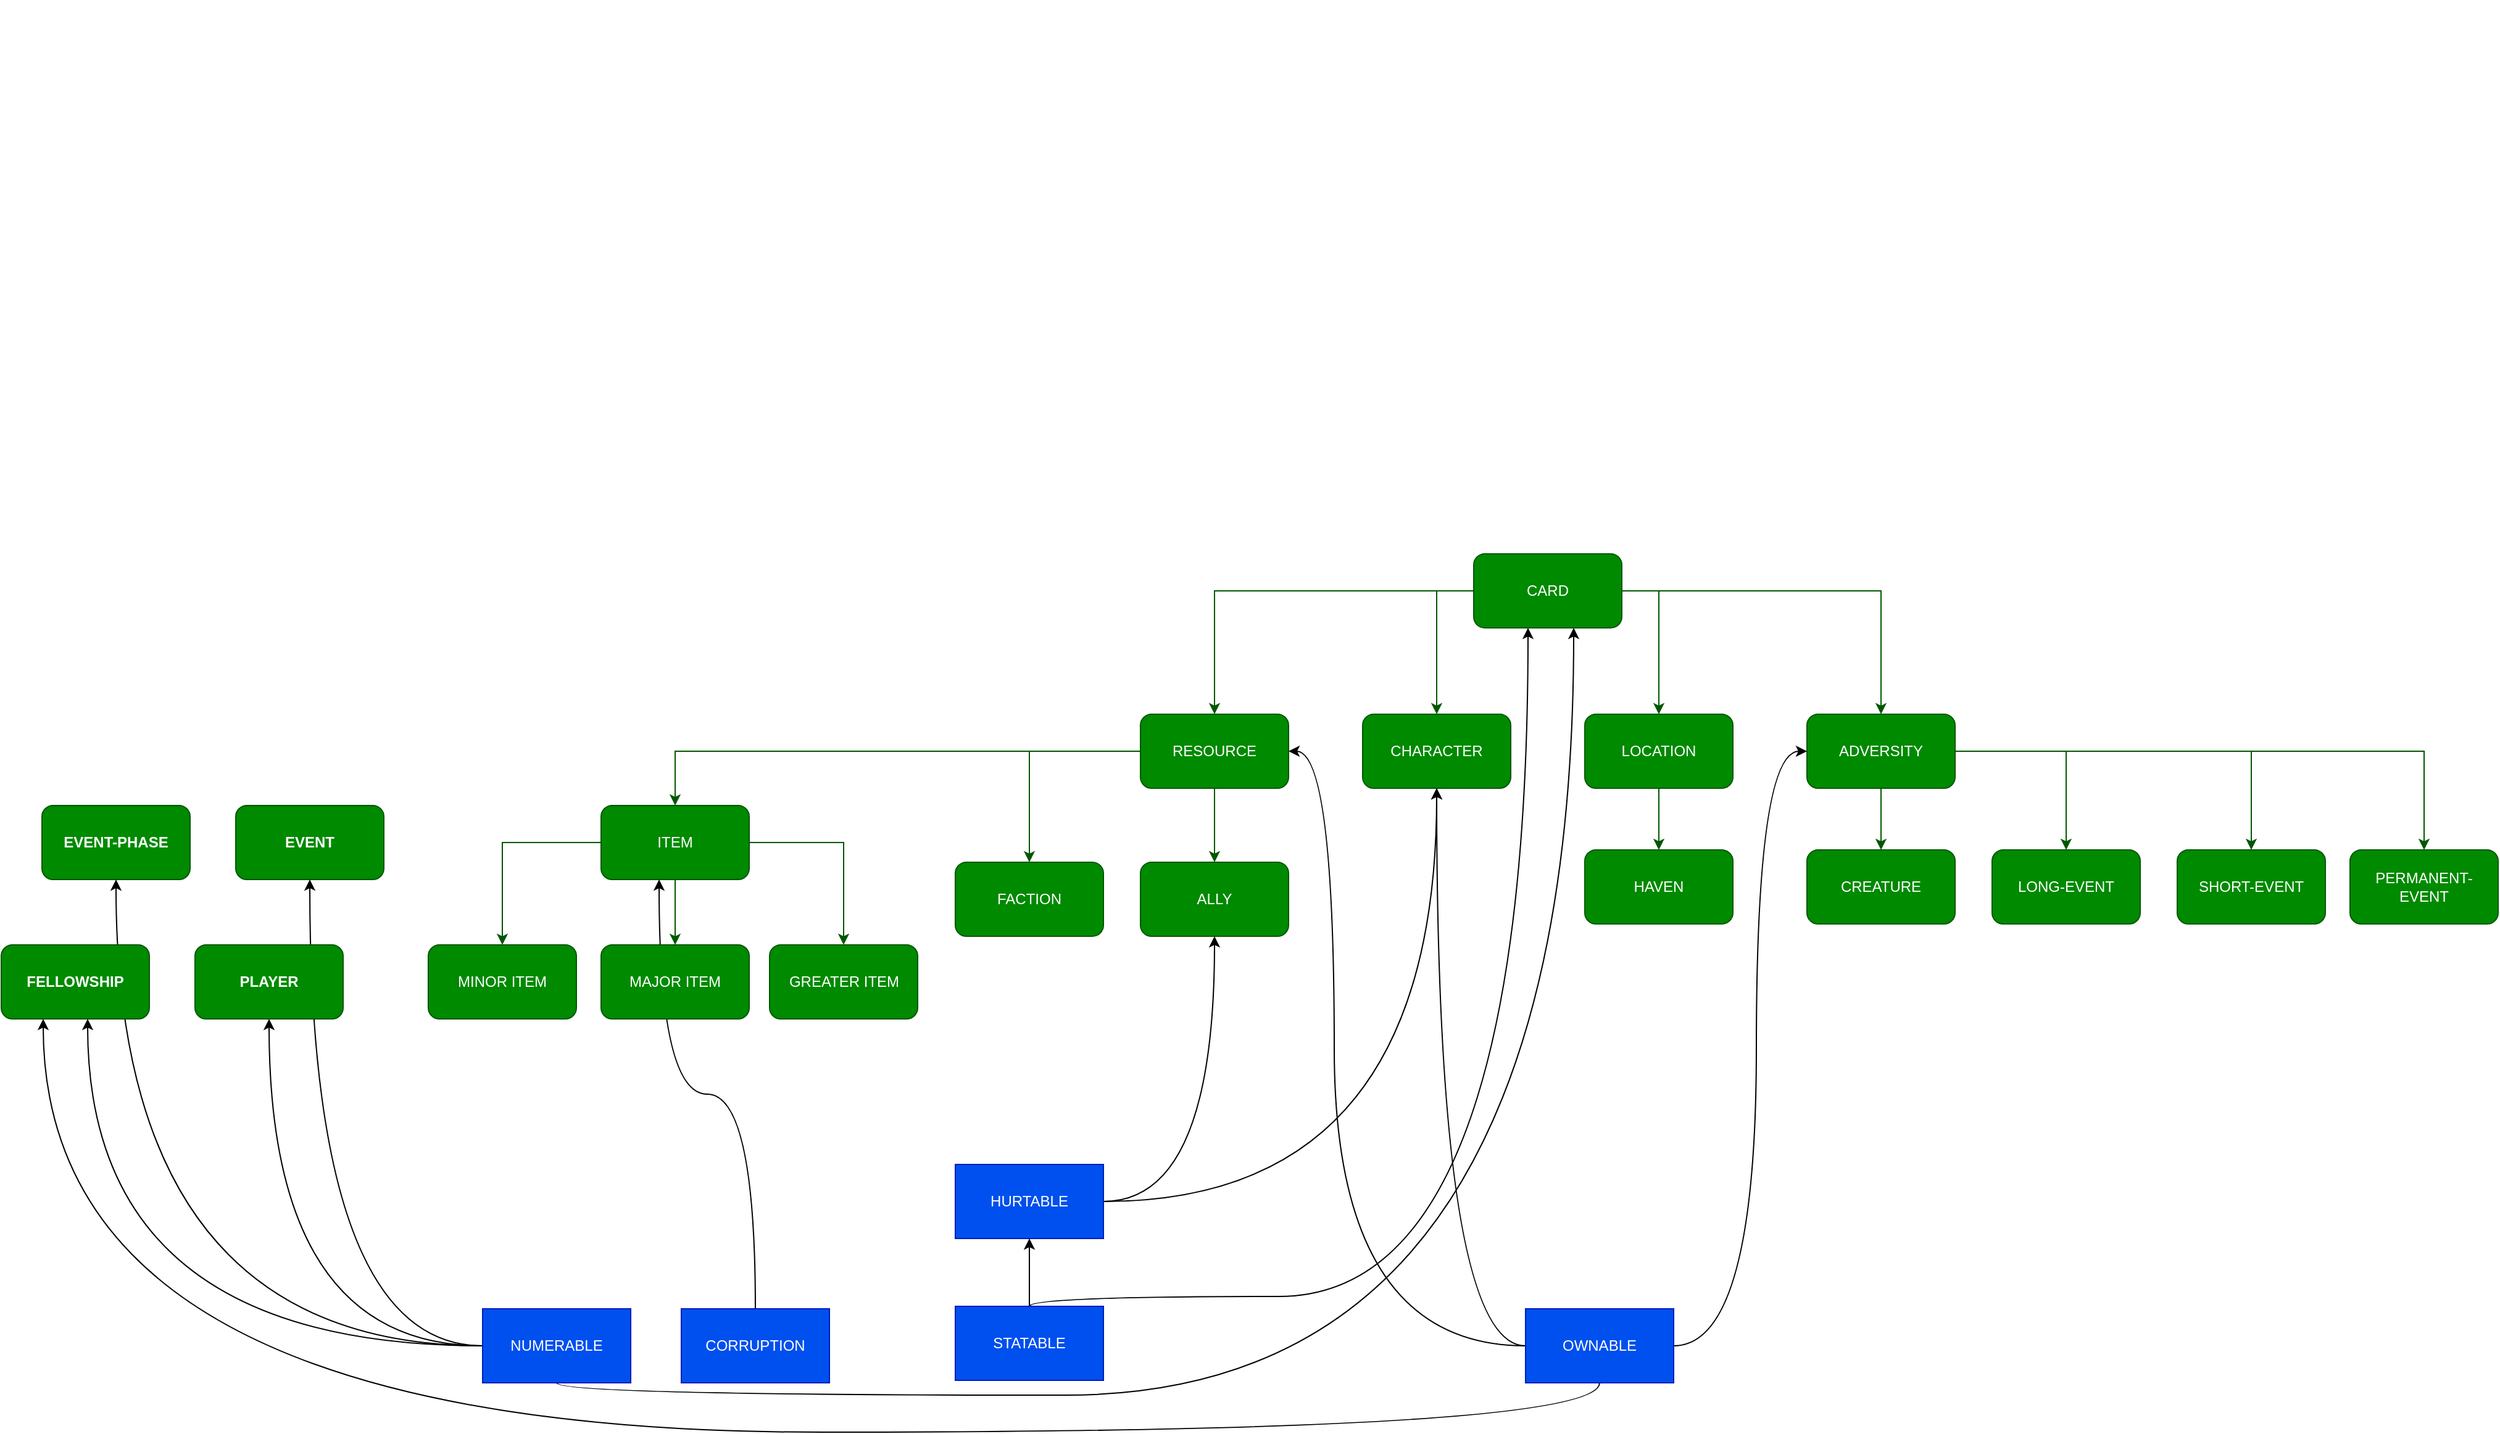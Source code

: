 <mxfile version="21.8.2" type="device" pages="3">
  <diagram id="-piYB9Pu7bBWKfccMFOV" name="Herencias">
    <mxGraphModel dx="2314" dy="1177" grid="0" gridSize="10" guides="1" tooltips="1" connect="1" arrows="1" fold="1" page="0" pageScale="1" pageWidth="827" pageHeight="1169" math="0" shadow="0">
      <root>
        <mxCell id="0" />
        <mxCell id="1" parent="0" />
        <mxCell id="KLGHeFAOVJ3ZuUFzJ31N-2" style="edgeStyle=orthogonalEdgeStyle;orthogonalLoop=1;jettySize=auto;html=1;curved=1;" parent="1" source="KLGHeFAOVJ3ZuUFzJ31N-1" target="pl66EDMDvCy734QFJXa0-37" edge="1">
          <mxGeometry relative="1" as="geometry">
            <Array as="points">
              <mxPoint x="-432" y="878" />
              <mxPoint x="-510" y="878" />
            </Array>
          </mxGeometry>
        </mxCell>
        <mxCell id="pl66EDMDvCy734QFJXa0-1" value="&lt;div&gt;ALLY&lt;/div&gt;" style="rounded=1;whiteSpace=wrap;html=1;fillColor=#008a00;strokeColor=#005700;fontColor=#ffffff;" parent="1" vertex="1">
          <mxGeometry x="-120" y="690" width="120" height="60" as="geometry" />
        </mxCell>
        <mxCell id="pl66EDMDvCy734QFJXa0-2" value="FACTION" style="rounded=1;whiteSpace=wrap;html=1;fillColor=#008a00;strokeColor=#005700;fontColor=#ffffff;" parent="1" vertex="1">
          <mxGeometry x="-270" y="690" width="120" height="60" as="geometry" />
        </mxCell>
        <mxCell id="pl66EDMDvCy734QFJXa0-3" value="MAJOR ITEM" style="rounded=1;whiteSpace=wrap;html=1;fillColor=#008a00;strokeColor=#005700;fontColor=#ffffff;" parent="1" vertex="1">
          <mxGeometry x="-557" y="757" width="120" height="60" as="geometry" />
        </mxCell>
        <mxCell id="pl66EDMDvCy734QFJXa0-4" value="CHARACTER" style="rounded=1;whiteSpace=wrap;html=1;fillColor=#008a00;strokeColor=#005700;fontColor=#ffffff;" parent="1" vertex="1">
          <mxGeometry x="60" y="570" width="120" height="60" as="geometry" />
        </mxCell>
        <mxCell id="pl66EDMDvCy734QFJXa0-5" style="edgeStyle=orthogonalEdgeStyle;rounded=0;orthogonalLoop=1;jettySize=auto;html=1;fillColor=#008a00;strokeColor=#005700;" parent="1" source="pl66EDMDvCy734QFJXa0-8" target="pl66EDMDvCy734QFJXa0-1" edge="1">
          <mxGeometry relative="1" as="geometry" />
        </mxCell>
        <mxCell id="pl66EDMDvCy734QFJXa0-6" style="edgeStyle=orthogonalEdgeStyle;rounded=0;orthogonalLoop=1;jettySize=auto;html=1;fillColor=#008a00;strokeColor=#005700;" parent="1" source="pl66EDMDvCy734QFJXa0-8" target="pl66EDMDvCy734QFJXa0-2" edge="1">
          <mxGeometry relative="1" as="geometry" />
        </mxCell>
        <mxCell id="pl66EDMDvCy734QFJXa0-7" style="edgeStyle=orthogonalEdgeStyle;rounded=0;orthogonalLoop=1;jettySize=auto;html=1;fontFamily=Helvetica;fontSize=11;fontColor=default;strokeColor=#005700;fillColor=#008a00;" parent="1" source="pl66EDMDvCy734QFJXa0-8" target="pl66EDMDvCy734QFJXa0-37" edge="1">
          <mxGeometry relative="1" as="geometry" />
        </mxCell>
        <mxCell id="pl66EDMDvCy734QFJXa0-8" value="RESOURCE" style="rounded=1;whiteSpace=wrap;html=1;fillColor=#008a00;strokeColor=#005700;fontColor=#ffffff;" parent="1" vertex="1">
          <mxGeometry x="-120" y="570" width="120" height="60" as="geometry" />
        </mxCell>
        <mxCell id="pl66EDMDvCy734QFJXa0-9" style="edgeStyle=orthogonalEdgeStyle;rounded=0;orthogonalLoop=1;jettySize=auto;html=1;fillColor=#008a00;strokeColor=#005700;" parent="1" source="pl66EDMDvCy734QFJXa0-13" target="pl66EDMDvCy734QFJXa0-18" edge="1">
          <mxGeometry relative="1" as="geometry" />
        </mxCell>
        <mxCell id="pl66EDMDvCy734QFJXa0-10" style="edgeStyle=orthogonalEdgeStyle;rounded=0;orthogonalLoop=1;jettySize=auto;html=1;fillColor=#008a00;strokeColor=#005700;" parent="1" source="pl66EDMDvCy734QFJXa0-13" target="pl66EDMDvCy734QFJXa0-19" edge="1">
          <mxGeometry relative="1" as="geometry" />
        </mxCell>
        <mxCell id="pl66EDMDvCy734QFJXa0-11" style="edgeStyle=orthogonalEdgeStyle;rounded=0;orthogonalLoop=1;jettySize=auto;html=1;fillColor=#008a00;strokeColor=#005700;" parent="1" source="pl66EDMDvCy734QFJXa0-13" target="pl66EDMDvCy734QFJXa0-20" edge="1">
          <mxGeometry relative="1" as="geometry" />
        </mxCell>
        <mxCell id="pl66EDMDvCy734QFJXa0-12" style="edgeStyle=orthogonalEdgeStyle;rounded=0;orthogonalLoop=1;jettySize=auto;html=1;fillColor=#008a00;strokeColor=#005700;" parent="1" source="pl66EDMDvCy734QFJXa0-13" target="pl66EDMDvCy734QFJXa0-21" edge="1">
          <mxGeometry relative="1" as="geometry" />
        </mxCell>
        <mxCell id="pl66EDMDvCy734QFJXa0-13" value="ADVERSITY" style="rounded=1;whiteSpace=wrap;html=1;fillColor=#008a00;strokeColor=#005700;fontColor=#ffffff;" parent="1" vertex="1">
          <mxGeometry x="420" y="570" width="120" height="60" as="geometry" />
        </mxCell>
        <mxCell id="pl66EDMDvCy734QFJXa0-14" value="" style="edgeStyle=orthogonalEdgeStyle;rounded=0;orthogonalLoop=1;jettySize=auto;html=1;fillColor=#008a00;strokeColor=#005700;" parent="1" source="pl66EDMDvCy734QFJXa0-15" target="pl66EDMDvCy734QFJXa0-45" edge="1">
          <mxGeometry relative="1" as="geometry" />
        </mxCell>
        <mxCell id="pl66EDMDvCy734QFJXa0-15" value="LOCATION" style="rounded=1;whiteSpace=wrap;html=1;fillColor=#008a00;strokeColor=#005700;fontColor=#ffffff;" parent="1" vertex="1">
          <mxGeometry x="240" y="570" width="120" height="60" as="geometry" />
        </mxCell>
        <mxCell id="pl66EDMDvCy734QFJXa0-16" value="GREATER ITEM" style="rounded=1;whiteSpace=wrap;html=1;fillColor=#008a00;strokeColor=#005700;fontColor=#ffffff;" parent="1" vertex="1">
          <mxGeometry x="-420.5" y="757" width="120" height="60" as="geometry" />
        </mxCell>
        <mxCell id="pl66EDMDvCy734QFJXa0-17" value="&lt;div&gt;MINOR ITEM&lt;/div&gt;" style="rounded=1;whiteSpace=wrap;html=1;fillColor=#008a00;strokeColor=#005700;fontColor=#ffffff;" parent="1" vertex="1">
          <mxGeometry x="-697" y="757" width="120" height="60" as="geometry" />
        </mxCell>
        <mxCell id="pl66EDMDvCy734QFJXa0-18" value="CREATURE" style="rounded=1;whiteSpace=wrap;html=1;fillColor=#008a00;strokeColor=#005700;fontColor=#ffffff;" parent="1" vertex="1">
          <mxGeometry x="420" y="680" width="120" height="60" as="geometry" />
        </mxCell>
        <mxCell id="pl66EDMDvCy734QFJXa0-19" value="LONG-EVENT" style="rounded=1;whiteSpace=wrap;html=1;fillColor=#008a00;strokeColor=#005700;fontColor=#ffffff;" parent="1" vertex="1">
          <mxGeometry x="570" y="680" width="120" height="60" as="geometry" />
        </mxCell>
        <mxCell id="pl66EDMDvCy734QFJXa0-20" value="SHORT-EVENT" style="rounded=1;whiteSpace=wrap;html=1;fillColor=#008a00;strokeColor=#005700;fontColor=#ffffff;" parent="1" vertex="1">
          <mxGeometry x="720" y="680" width="120" height="60" as="geometry" />
        </mxCell>
        <mxCell id="pl66EDMDvCy734QFJXa0-21" value="PERMANENT-EVENT" style="rounded=1;whiteSpace=wrap;html=1;fillColor=#008a00;strokeColor=#005700;fontColor=#ffffff;" parent="1" vertex="1">
          <mxGeometry x="860" y="680" width="120" height="60" as="geometry" />
        </mxCell>
        <mxCell id="pl66EDMDvCy734QFJXa0-22" style="edgeStyle=orthogonalEdgeStyle;rounded=0;orthogonalLoop=1;jettySize=auto;html=1;fillColor=#008a00;strokeColor=#005700;" parent="1" source="pl66EDMDvCy734QFJXa0-26" target="pl66EDMDvCy734QFJXa0-8" edge="1">
          <mxGeometry relative="1" as="geometry" />
        </mxCell>
        <mxCell id="pl66EDMDvCy734QFJXa0-23" style="edgeStyle=orthogonalEdgeStyle;rounded=0;orthogonalLoop=1;jettySize=auto;html=1;fillColor=#008a00;strokeColor=#005700;" parent="1" source="pl66EDMDvCy734QFJXa0-26" target="pl66EDMDvCy734QFJXa0-4" edge="1">
          <mxGeometry relative="1" as="geometry">
            <Array as="points">
              <mxPoint x="120" y="470" />
            </Array>
          </mxGeometry>
        </mxCell>
        <mxCell id="pl66EDMDvCy734QFJXa0-24" style="edgeStyle=orthogonalEdgeStyle;rounded=0;orthogonalLoop=1;jettySize=auto;html=1;fillColor=#008a00;strokeColor=#005700;" parent="1" source="pl66EDMDvCy734QFJXa0-26" target="pl66EDMDvCy734QFJXa0-15" edge="1">
          <mxGeometry relative="1" as="geometry">
            <Array as="points">
              <mxPoint x="300" y="470" />
            </Array>
          </mxGeometry>
        </mxCell>
        <mxCell id="pl66EDMDvCy734QFJXa0-25" style="edgeStyle=orthogonalEdgeStyle;rounded=0;orthogonalLoop=1;jettySize=auto;html=1;fillColor=#008a00;strokeColor=#005700;" parent="1" source="pl66EDMDvCy734QFJXa0-26" target="pl66EDMDvCy734QFJXa0-13" edge="1">
          <mxGeometry relative="1" as="geometry" />
        </mxCell>
        <mxCell id="pl66EDMDvCy734QFJXa0-26" value="&lt;div&gt;CARD&lt;/div&gt;" style="rounded=1;whiteSpace=wrap;html=1;fillColor=#008a00;strokeColor=#005700;fontColor=#ffffff;" parent="1" vertex="1">
          <mxGeometry x="150" y="440" width="120" height="60" as="geometry" />
        </mxCell>
        <mxCell id="pl66EDMDvCy734QFJXa0-29" style="edgeStyle=orthogonalEdgeStyle;orthogonalLoop=1;jettySize=auto;html=1;fontFamily=Helvetica;fontSize=12;fontColor=#ffffff;curved=1;" parent="1" source="pl66EDMDvCy734QFJXa0-33" target="pl66EDMDvCy734QFJXa0-8" edge="1">
          <mxGeometry relative="1" as="geometry">
            <Array as="points">
              <mxPoint x="37" y="1082" />
              <mxPoint x="37" y="600" />
            </Array>
          </mxGeometry>
        </mxCell>
        <mxCell id="pl66EDMDvCy734QFJXa0-30" style="edgeStyle=orthogonalEdgeStyle;orthogonalLoop=1;jettySize=auto;html=1;fontFamily=Helvetica;fontSize=12;fontColor=#ffffff;curved=1;" parent="1" source="pl66EDMDvCy734QFJXa0-33" target="pl66EDMDvCy734QFJXa0-4" edge="1">
          <mxGeometry relative="1" as="geometry" />
        </mxCell>
        <mxCell id="pl66EDMDvCy734QFJXa0-31" style="edgeStyle=orthogonalEdgeStyle;orthogonalLoop=1;jettySize=auto;html=1;fontFamily=Helvetica;fontSize=12;fontColor=#ffffff;curved=1;" parent="1" source="pl66EDMDvCy734QFJXa0-33" target="pl66EDMDvCy734QFJXa0-13" edge="1">
          <mxGeometry relative="1" as="geometry">
            <Array as="points">
              <mxPoint x="379" y="1082" />
              <mxPoint x="379" y="600" />
            </Array>
          </mxGeometry>
        </mxCell>
        <mxCell id="pl66EDMDvCy734QFJXa0-32" style="edgeStyle=orthogonalEdgeStyle;orthogonalLoop=1;jettySize=auto;html=1;fontFamily=Helvetica;fontSize=12;fontColor=#ffffff;curved=1;" parent="1" source="pl66EDMDvCy734QFJXa0-33" target="pl66EDMDvCy734QFJXa0-28" edge="1">
          <mxGeometry relative="1" as="geometry">
            <Array as="points">
              <mxPoint x="252" y="1152" />
              <mxPoint x="-1009" y="1152" />
            </Array>
          </mxGeometry>
        </mxCell>
        <mxCell id="pl66EDMDvCy734QFJXa0-33" value="OWNABLE" style="rounded=0;whiteSpace=wrap;html=1;fillColor=#0050ef;strokeColor=#001DBC;fontColor=#ffffff;" parent="1" vertex="1">
          <mxGeometry x="192" y="1052" width="120" height="60" as="geometry" />
        </mxCell>
        <mxCell id="pl66EDMDvCy734QFJXa0-34" style="edgeStyle=orthogonalEdgeStyle;rounded=0;orthogonalLoop=1;jettySize=auto;html=1;fontFamily=Helvetica;fontSize=11;fontColor=default;strokeColor=#005700;fillColor=#008a00;" parent="1" source="pl66EDMDvCy734QFJXa0-37" target="pl66EDMDvCy734QFJXa0-16" edge="1">
          <mxGeometry relative="1" as="geometry" />
        </mxCell>
        <mxCell id="pl66EDMDvCy734QFJXa0-35" style="edgeStyle=orthogonalEdgeStyle;rounded=0;orthogonalLoop=1;jettySize=auto;html=1;fontFamily=Helvetica;fontSize=11;fontColor=default;strokeColor=#005700;fillColor=#008a00;" parent="1" source="pl66EDMDvCy734QFJXa0-37" target="pl66EDMDvCy734QFJXa0-17" edge="1">
          <mxGeometry relative="1" as="geometry" />
        </mxCell>
        <mxCell id="pl66EDMDvCy734QFJXa0-36" style="edgeStyle=orthogonalEdgeStyle;rounded=0;orthogonalLoop=1;jettySize=auto;html=1;fontFamily=Helvetica;fontSize=11;fontColor=default;strokeColor=#005700;fillColor=#008a00;" parent="1" source="pl66EDMDvCy734QFJXa0-37" target="pl66EDMDvCy734QFJXa0-3" edge="1">
          <mxGeometry relative="1" as="geometry" />
        </mxCell>
        <mxCell id="pl66EDMDvCy734QFJXa0-37" value="ITEM" style="rounded=1;whiteSpace=wrap;html=1;strokeColor=#005700;fontFamily=Helvetica;fontSize=12;fontColor=#ffffff;fillColor=#008a00;" parent="1" vertex="1">
          <mxGeometry x="-557" y="644" width="120" height="60" as="geometry" />
        </mxCell>
        <mxCell id="pl66EDMDvCy734QFJXa0-38" value="&lt;h1 style=&quot;font-size: 25px;&quot;&gt;&lt;font style=&quot;font-size: 25px;&quot;&gt;README&lt;br&gt;&lt;/font&gt;&lt;/h1&gt;&lt;p style=&quot;font-size: 22px;&quot;&gt;&lt;font style=&quot;font-size: 22px;&quot;&gt;Este esquema pretende ilustrar todo el sistema de clases e instancias del programa.&lt;/font&gt;&lt;/p&gt;&lt;p style=&quot;font-size: 22px;&quot;&gt;&lt;font style=&quot;font-size: 22px;&quot;&gt;En recuadros verdes redondeados las clases pensadas semánticamente como elementos físicos reales existentes en el juego.&lt;/font&gt;&lt;/p&gt;&lt;p style=&quot;font-size: 22px;&quot;&gt;&lt;font style=&quot;font-size: 22px;&quot;&gt;Los recuadros con texto en negrita son elementos conceptualmente existentes en el juego, pero sin representación física (ex: jugador, compañía...)&lt;font style=&quot;font-size: 22px;&quot;&gt;.&lt;/font&gt;&lt;/font&gt;&lt;/p&gt;&lt;p style=&quot;font-size: 22px;&quot;&gt;&lt;font style=&quot;font-size: 22px;&quot;&gt;&lt;font style=&quot;font-size: 22px;&quot;&gt;Los recuadros azules son clases diseñadas como interfaces (representan símplemente una o varias características comunes entre varias clases, que no pueden representarse mediante el esquema de herencia semántica de clases)&lt;br&gt;&lt;/font&gt;&lt;/font&gt;&lt;/p&gt;" style="text;html=1;strokeColor=none;fillColor=none;spacing=5;spacingTop=-20;whiteSpace=wrap;overflow=hidden;rounded=0;fontSize=12;fontFamily=Helvetica;fontColor=#ffffff;" parent="1" vertex="1">
          <mxGeometry x="-815" y="1" width="934" height="483" as="geometry" />
        </mxCell>
        <mxCell id="pl66EDMDvCy734QFJXa0-39" style="edgeStyle=orthogonalEdgeStyle;orthogonalLoop=1;jettySize=auto;html=1;curved=1;" parent="1" source="pl66EDMDvCy734QFJXa0-41" target="pl66EDMDvCy734QFJXa0-44" edge="1">
          <mxGeometry relative="1" as="geometry" />
        </mxCell>
        <mxCell id="pl66EDMDvCy734QFJXa0-40" style="edgeStyle=orthogonalEdgeStyle;orthogonalLoop=1;jettySize=auto;html=1;noJump=0;curved=1;" parent="1" source="pl66EDMDvCy734QFJXa0-41" target="pl66EDMDvCy734QFJXa0-26" edge="1">
          <mxGeometry relative="1" as="geometry">
            <Array as="points">
              <mxPoint x="-210" y="1042" />
              <mxPoint x="194" y="1042" />
            </Array>
          </mxGeometry>
        </mxCell>
        <mxCell id="pl66EDMDvCy734QFJXa0-42" style="edgeStyle=orthogonalEdgeStyle;orthogonalLoop=1;jettySize=auto;html=1;curved=1;" parent="1" source="pl66EDMDvCy734QFJXa0-44" target="pl66EDMDvCy734QFJXa0-1" edge="1">
          <mxGeometry relative="1" as="geometry" />
        </mxCell>
        <mxCell id="pl66EDMDvCy734QFJXa0-43" style="edgeStyle=orthogonalEdgeStyle;orthogonalLoop=1;jettySize=auto;html=1;curved=1;" parent="1" source="pl66EDMDvCy734QFJXa0-44" target="pl66EDMDvCy734QFJXa0-4" edge="1">
          <mxGeometry relative="1" as="geometry" />
        </mxCell>
        <mxCell id="pl66EDMDvCy734QFJXa0-44" value="HURTABLE" style="rounded=0;whiteSpace=wrap;html=1;fillColor=#0050ef;strokeColor=#001DBC;fontColor=#ffffff;" parent="1" vertex="1">
          <mxGeometry x="-270" y="935" width="120" height="60" as="geometry" />
        </mxCell>
        <mxCell id="pl66EDMDvCy734QFJXa0-45" value="HAVEN" style="rounded=1;whiteSpace=wrap;html=1;fillColor=#008a00;strokeColor=#005700;fontColor=#ffffff;" parent="1" vertex="1">
          <mxGeometry x="240" y="680" width="120" height="60" as="geometry" />
        </mxCell>
        <mxCell id="FO5Hrt-hr4NYURpYupH0-2" style="edgeStyle=orthogonalEdgeStyle;orthogonalLoop=1;jettySize=auto;html=1;curved=1;" parent="1" source="FO5Hrt-hr4NYURpYupH0-1" target="pl66EDMDvCy734QFJXa0-27" edge="1">
          <mxGeometry relative="1" as="geometry" />
        </mxCell>
        <mxCell id="FO5Hrt-hr4NYURpYupH0-3" style="edgeStyle=orthogonalEdgeStyle;orthogonalLoop=1;jettySize=auto;html=1;curved=1;" parent="1" source="FO5Hrt-hr4NYURpYupH0-1" target="pl66EDMDvCy734QFJXa0-28" edge="1">
          <mxGeometry relative="1" as="geometry">
            <Array as="points">
              <mxPoint x="-973" y="1082" />
            </Array>
          </mxGeometry>
        </mxCell>
        <mxCell id="FO5Hrt-hr4NYURpYupH0-4" style="edgeStyle=orthogonalEdgeStyle;orthogonalLoop=1;jettySize=auto;html=1;curved=1;" parent="1" source="FO5Hrt-hr4NYURpYupH0-1" target="pl66EDMDvCy734QFJXa0-26" edge="1">
          <mxGeometry relative="1" as="geometry">
            <Array as="points">
              <mxPoint x="-593" y="1122" />
              <mxPoint x="231" y="1122" />
            </Array>
          </mxGeometry>
        </mxCell>
        <mxCell id="FO5Hrt-hr4NYURpYupH0-8" style="edgeStyle=orthogonalEdgeStyle;orthogonalLoop=1;jettySize=auto;html=1;curved=1;" parent="1" source="FO5Hrt-hr4NYURpYupH0-1" target="FO5Hrt-hr4NYURpYupH0-5" edge="1">
          <mxGeometry relative="1" as="geometry" />
        </mxCell>
        <mxCell id="FO5Hrt-hr4NYURpYupH0-9" style="edgeStyle=orthogonalEdgeStyle;orthogonalLoop=1;jettySize=auto;html=1;curved=1;" parent="1" source="FO5Hrt-hr4NYURpYupH0-1" target="FO5Hrt-hr4NYURpYupH0-6" edge="1">
          <mxGeometry relative="1" as="geometry" />
        </mxCell>
        <mxCell id="FO5Hrt-hr4NYURpYupH0-1" value="NUMERABLE" style="rounded=0;whiteSpace=wrap;html=1;fillColor=#0050ef;strokeColor=#001DBC;fontColor=#ffffff;" parent="1" vertex="1">
          <mxGeometry x="-653" y="1052" width="120" height="60" as="geometry" />
        </mxCell>
        <mxCell id="pl66EDMDvCy734QFJXa0-41" value="STATABLE" style="rounded=0;whiteSpace=wrap;html=1;fillColor=#0050ef;strokeColor=#001DBC;fontColor=#ffffff;" parent="1" vertex="1">
          <mxGeometry x="-270" y="1050" width="120" height="60" as="geometry" />
        </mxCell>
        <mxCell id="KLGHeFAOVJ3ZuUFzJ31N-1" value="CORRUPTION" style="rounded=0;whiteSpace=wrap;html=1;fillColor=#0050ef;strokeColor=#001DBC;fontColor=#ffffff;" parent="1" vertex="1">
          <mxGeometry x="-492" y="1052" width="120" height="60" as="geometry" />
        </mxCell>
        <mxCell id="FO5Hrt-hr4NYURpYupH0-5" value="&lt;div&gt;EVENT&lt;/div&gt;" style="rounded=1;whiteSpace=wrap;html=1;fillColor=#008a00;strokeColor=#005700;fontStyle=1;fontColor=#ffffff;" parent="1" vertex="1">
          <mxGeometry x="-853" y="644" width="120" height="60" as="geometry" />
        </mxCell>
        <mxCell id="FO5Hrt-hr4NYURpYupH0-6" value="EVENT-PHASE" style="rounded=1;whiteSpace=wrap;html=1;strokeColor=#005700;fontFamily=Helvetica;fontSize=12;fontColor=#ffffff;fillColor=#008a00;fontStyle=1" parent="1" vertex="1">
          <mxGeometry x="-1010" y="644" width="120" height="60" as="geometry" />
        </mxCell>
        <mxCell id="pl66EDMDvCy734QFJXa0-27" value="&lt;div&gt;PLAYER&lt;/div&gt;" style="rounded=1;whiteSpace=wrap;html=1;fillColor=#008a00;strokeColor=#005700;fontStyle=1;fontColor=#ffffff;" parent="1" vertex="1">
          <mxGeometry x="-886" y="757" width="120" height="60" as="geometry" />
        </mxCell>
        <mxCell id="pl66EDMDvCy734QFJXa0-28" value="FELLOWSHIP" style="rounded=1;whiteSpace=wrap;html=1;strokeColor=#005700;fontFamily=Helvetica;fontSize=12;fontColor=#ffffff;fillColor=#008a00;fontStyle=1" parent="1" vertex="1">
          <mxGeometry x="-1043" y="757" width="120" height="60" as="geometry" />
        </mxCell>
      </root>
    </mxGraphModel>
  </diagram>
  <diagram id="C5RBs43oDa-KdzZeNtuy" name="EP-corruption-check">
    <mxGraphModel dx="1861" dy="1728" grid="1" gridSize="10" guides="1" tooltips="1" connect="1" arrows="1" fold="1" page="1" pageScale="1" pageWidth="827" pageHeight="1169" math="0" shadow="0">
      <root>
        <mxCell id="WIyWlLk6GJQsqaUBKTNV-0" />
        <mxCell id="WIyWlLk6GJQsqaUBKTNV-1" parent="WIyWlLk6GJQsqaUBKTNV-0" />
        <mxCell id="bY3wMB5ztOocZK_n5HMU-42" value="" style="rounded=0;whiteSpace=wrap;html=1;" parent="WIyWlLk6GJQsqaUBKTNV-1" vertex="1">
          <mxGeometry x="170" y="-180" width="930" height="1650" as="geometry" />
        </mxCell>
        <mxCell id="WIyWlLk6GJQsqaUBKTNV-3" value="INICIO CHEQUEO CORRUPCION&lt;br&gt;(corruption-0)" style="rounded=1;whiteSpace=wrap;html=1;fontSize=12;glass=0;strokeWidth=1;shadow=0;" parent="WIyWlLk6GJQsqaUBKTNV-1" vertex="1">
          <mxGeometry x="640" y="-120" width="120" height="50" as="geometry" />
        </mxCell>
        <mxCell id="bY3wMB5ztOocZK_n5HMU-3" value="FIN CHEQUEO CORRUPCIÓN (corruption-2)" style="whiteSpace=wrap;html=1;rounded=1;glass=0;strokeWidth=1;shadow=0;" parent="WIyWlLk6GJQsqaUBKTNV-1" vertex="1">
          <mxGeometry x="655" y="1370" width="120" height="60" as="geometry" />
        </mxCell>
        <mxCell id="bY3wMB5ztOocZK_n5HMU-36" value="" style="rounded=0;whiteSpace=wrap;html=1;" parent="WIyWlLk6GJQsqaUBKTNV-1" vertex="1">
          <mxGeometry x="290" y="55" width="720" height="1230" as="geometry" />
        </mxCell>
        <mxCell id="bY3wMB5ztOocZK_n5HMU-40" style="edgeStyle=orthogonalEdgeStyle;rounded=0;orthogonalLoop=1;jettySize=auto;html=1;" parent="WIyWlLk6GJQsqaUBKTNV-1" source="bY3wMB5ztOocZK_n5HMU-30" target="bY3wMB5ztOocZK_n5HMU-3" edge="1">
          <mxGeometry relative="1" as="geometry" />
        </mxCell>
        <mxCell id="bY3wMB5ztOocZK_n5HMU-30" value="" style="rounded=0;whiteSpace=wrap;html=1;" parent="WIyWlLk6GJQsqaUBKTNV-1" vertex="1">
          <mxGeometry x="510" y="620" width="410" height="530" as="geometry" />
        </mxCell>
        <mxCell id="bY3wMB5ztOocZK_n5HMU-6" value="INICIO EJECUCION CHEQUEO CORRUPCION&lt;br&gt;(corruption-1-0)" style="rounded=1;whiteSpace=wrap;html=1;" parent="WIyWlLk6GJQsqaUBKTNV-1" vertex="1">
          <mxGeometry x="640" y="100" width="120" height="70" as="geometry" />
        </mxCell>
        <mxCell id="bY3wMB5ztOocZK_n5HMU-17" value="" style="edgeStyle=orthogonalEdgeStyle;rounded=0;orthogonalLoop=1;jettySize=auto;html=1;" parent="WIyWlLk6GJQsqaUBKTNV-1" source="bY3wMB5ztOocZK_n5HMU-9" target="bY3wMB5ztOocZK_n5HMU-16" edge="1">
          <mxGeometry relative="1" as="geometry" />
        </mxCell>
        <mxCell id="bY3wMB5ztOocZK_n5HMU-9" value="SE HA SUPERADO EL CHEQUEO" style="rhombus;whiteSpace=wrap;html=1;rounded=1;" parent="WIyWlLk6GJQsqaUBKTNV-1" vertex="1">
          <mxGeometry x="660" y="660" width="80" height="80" as="geometry" />
        </mxCell>
        <mxCell id="bY3wMB5ztOocZK_n5HMU-19" value="" style="edgeStyle=orthogonalEdgeStyle;rounded=0;orthogonalLoop=1;jettySize=auto;html=1;" parent="WIyWlLk6GJQsqaUBKTNV-1" source="bY3wMB5ztOocZK_n5HMU-16" target="bY3wMB5ztOocZK_n5HMU-18" edge="1">
          <mxGeometry relative="1" as="geometry" />
        </mxCell>
        <mxCell id="bY3wMB5ztOocZK_n5HMU-21" value="" style="edgeStyle=orthogonalEdgeStyle;rounded=0;orthogonalLoop=1;jettySize=auto;html=1;" parent="WIyWlLk6GJQsqaUBKTNV-1" source="bY3wMB5ztOocZK_n5HMU-16" target="bY3wMB5ztOocZK_n5HMU-20" edge="1">
          <mxGeometry relative="1" as="geometry" />
        </mxCell>
        <mxCell id="bY3wMB5ztOocZK_n5HMU-16" value="NO SE HA SUPERADO POR MAS DE 2" style="rhombus;whiteSpace=wrap;html=1;rounded=1;" parent="WIyWlLk6GJQsqaUBKTNV-1" vertex="1">
          <mxGeometry x="660" y="820" width="80" height="80" as="geometry" />
        </mxCell>
        <mxCell id="bY3wMB5ztOocZK_n5HMU-18" value="DESCARTAR PERSONAJE&lt;br&gt;(rule1)" style="whiteSpace=wrap;html=1;rounded=1;" parent="WIyWlLk6GJQsqaUBKTNV-1" vertex="1">
          <mxGeometry x="700" y="990" width="120" height="60" as="geometry" />
        </mxCell>
        <mxCell id="bY3wMB5ztOocZK_n5HMU-20" value="DESTRUIR PERSONAJE&lt;br&gt;(rule2)" style="whiteSpace=wrap;html=1;rounded=1;" parent="WIyWlLk6GJQsqaUBKTNV-1" vertex="1">
          <mxGeometry x="530" y="990" width="120" height="60" as="geometry" />
        </mxCell>
        <mxCell id="bY3wMB5ztOocZK_n5HMU-22" value="NO" style="text;html=1;align=center;verticalAlign=middle;resizable=0;points=[];autosize=1;strokeColor=none;fillColor=none;" parent="WIyWlLk6GJQsqaUBKTNV-1" vertex="1">
          <mxGeometry x="660" y="748" width="40" height="30" as="geometry" />
        </mxCell>
        <mxCell id="bY3wMB5ztOocZK_n5HMU-23" value="NO" style="text;html=1;align=center;verticalAlign=middle;resizable=0;points=[];autosize=1;strokeColor=none;fillColor=none;" parent="WIyWlLk6GJQsqaUBKTNV-1" vertex="1">
          <mxGeometry x="610" y="830" width="40" height="30" as="geometry" />
        </mxCell>
        <mxCell id="bY3wMB5ztOocZK_n5HMU-24" value="SI" style="text;html=1;align=center;verticalAlign=middle;resizable=0;points=[];autosize=1;strokeColor=none;fillColor=none;" parent="WIyWlLk6GJQsqaUBKTNV-1" vertex="1">
          <mxGeometry x="700" y="895" width="30" height="30" as="geometry" />
        </mxCell>
        <mxCell id="bY3wMB5ztOocZK_n5HMU-31" value="FIN EJECUCION CHEQUEO CORRUPCION (corruption-1-2)" style="text;html=1;strokeColor=none;fillColor=none;align=center;verticalAlign=middle;whiteSpace=wrap;rounded=0;" parent="WIyWlLk6GJQsqaUBKTNV-1" vertex="1">
          <mxGeometry x="520" y="650" width="100" height="30" as="geometry" />
        </mxCell>
        <mxCell id="bY3wMB5ztOocZK_n5HMU-33" value="" style="rounded=0;whiteSpace=wrap;html=1;" parent="WIyWlLk6GJQsqaUBKTNV-1" vertex="1">
          <mxGeometry x="567" y="190" width="310" height="380" as="geometry" />
        </mxCell>
        <mxCell id="DcXT3rauM754YG0SbR2x-2" style="edgeStyle=orthogonalEdgeStyle;rounded=0;orthogonalLoop=1;jettySize=auto;html=1;" parent="WIyWlLk6GJQsqaUBKTNV-1" source="bY3wMB5ztOocZK_n5HMU-25" target="DcXT3rauM754YG0SbR2x-0" edge="1">
          <mxGeometry relative="1" as="geometry" />
        </mxCell>
        <mxCell id="bY3wMB5ztOocZK_n5HMU-25" value="INICIO LANZAR DADOS&lt;br&gt;(corruption-1-1-0)" style="rounded=1;whiteSpace=wrap;html=1;" parent="WIyWlLk6GJQsqaUBKTNV-1" vertex="1">
          <mxGeometry x="700" y="215" width="120" height="60" as="geometry" />
        </mxCell>
        <mxCell id="bY3wMB5ztOocZK_n5HMU-35" style="edgeStyle=orthogonalEdgeStyle;rounded=0;orthogonalLoop=1;jettySize=auto;html=1;" parent="WIyWlLk6GJQsqaUBKTNV-1" source="bY3wMB5ztOocZK_n5HMU-28" target="bY3wMB5ztOocZK_n5HMU-30" edge="1">
          <mxGeometry relative="1" as="geometry" />
        </mxCell>
        <mxCell id="bY3wMB5ztOocZK_n5HMU-28" value="FIN LANZAR DADOS&lt;br&gt;(corruption-1-1-2)" style="whiteSpace=wrap;html=1;rounded=1;" parent="WIyWlLk6GJQsqaUBKTNV-1" vertex="1">
          <mxGeometry x="700" y="495" width="120" height="60" as="geometry" />
        </mxCell>
        <mxCell id="bY3wMB5ztOocZK_n5HMU-34" value="LANZAR DADOS (corruption-1-1)" style="text;html=1;strokeColor=none;fillColor=none;align=center;verticalAlign=middle;whiteSpace=wrap;rounded=0;" parent="WIyWlLk6GJQsqaUBKTNV-1" vertex="1">
          <mxGeometry x="585" y="215" width="90" height="30" as="geometry" />
        </mxCell>
        <mxCell id="bY3wMB5ztOocZK_n5HMU-37" value="EJECUCION CHEQUEO CORRUPCIÓN&lt;br&gt;(corruption-1)" style="text;html=1;strokeColor=none;fillColor=none;align=center;verticalAlign=middle;whiteSpace=wrap;rounded=0;" parent="WIyWlLk6GJQsqaUBKTNV-1" vertex="1">
          <mxGeometry x="370" y="125" width="60" height="30" as="geometry" />
        </mxCell>
        <mxCell id="bY3wMB5ztOocZK_n5HMU-38" style="edgeStyle=orthogonalEdgeStyle;rounded=0;orthogonalLoop=1;jettySize=auto;html=1;" parent="WIyWlLk6GJQsqaUBKTNV-1" source="bY3wMB5ztOocZK_n5HMU-6" target="bY3wMB5ztOocZK_n5HMU-25" edge="1">
          <mxGeometry relative="1" as="geometry" />
        </mxCell>
        <mxCell id="bY3wMB5ztOocZK_n5HMU-43" value="FASE EVENTUAL CHEQUEO DE CORRUPCION&lt;br&gt;(corruption)" style="text;html=1;strokeColor=none;fillColor=none;align=center;verticalAlign=middle;whiteSpace=wrap;rounded=0;" parent="WIyWlLk6GJQsqaUBKTNV-1" vertex="1">
          <mxGeometry x="354" y="-110" width="60" height="30" as="geometry" />
        </mxCell>
        <mxCell id="bY3wMB5ztOocZK_n5HMU-41" style="edgeStyle=orthogonalEdgeStyle;rounded=0;orthogonalLoop=1;jettySize=auto;html=1;" parent="WIyWlLk6GJQsqaUBKTNV-1" source="WIyWlLk6GJQsqaUBKTNV-3" target="bY3wMB5ztOocZK_n5HMU-6" edge="1">
          <mxGeometry relative="1" as="geometry" />
        </mxCell>
        <mxCell id="DcXT3rauM754YG0SbR2x-3" style="edgeStyle=orthogonalEdgeStyle;rounded=0;orthogonalLoop=1;jettySize=auto;html=1;exitX=0.5;exitY=1;exitDx=0;exitDy=0;" parent="WIyWlLk6GJQsqaUBKTNV-1" source="DcXT3rauM754YG0SbR2x-0" target="bY3wMB5ztOocZK_n5HMU-28" edge="1">
          <mxGeometry relative="1" as="geometry" />
        </mxCell>
        <mxCell id="DcXT3rauM754YG0SbR2x-0" value="" style="rounded=0;whiteSpace=wrap;html=1;" parent="WIyWlLk6GJQsqaUBKTNV-1" vertex="1">
          <mxGeometry x="685" y="290" width="150" height="180" as="geometry" />
        </mxCell>
        <mxCell id="DcXT3rauM754YG0SbR2x-1" value="EJECUCION LANZAR DADOS&lt;br&gt;(corruption-1-1-1)" style="text;html=1;strokeColor=none;fillColor=none;align=center;verticalAlign=middle;whiteSpace=wrap;rounded=0;" parent="WIyWlLk6GJQsqaUBKTNV-1" vertex="1">
          <mxGeometry x="692" y="310" width="98" height="30" as="geometry" />
        </mxCell>
        <mxCell id="DcXT3rauM754YG0SbR2x-4" value="LANZAR EVENTO TIRADA DE DADOS&lt;br&gt;(rule1)" style="rounded=1;whiteSpace=wrap;html=1;" parent="WIyWlLk6GJQsqaUBKTNV-1" vertex="1">
          <mxGeometry x="700" y="380" width="120" height="60" as="geometry" />
        </mxCell>
        <mxCell id="DcXT3rauM754YG0SbR2x-7" value="El sistema está pensado para representar la sucesión de fases y fases eventuales como una pila de módulos en el focus-stack.&lt;br&gt;Esto es estable y no surgen problemas entre fases y fases eventuales distintas, SIN EMBARGO, esta estabilidad desaparece&lt;br&gt;al intentar acumular dos fases idénticas en la pila de focus, ya que se realizarían órdenes de una fase o de la anterior indistintamente.&lt;br&gt;&lt;br&gt;Como conclusión, se permite que una fase o fase eventual llame a otra fase eventual distinta, siempre y cuando no esté ya presente en la pila&lt;br&gt;de ejecución. Esto implica que el esquema de llamadas posibles entre fases eventuales es un digrafo acíclico.&lt;br&gt;&lt;br&gt;La ejecución de este sistema hace necesaria la existencia de una clase de evento distinta, EVENT-PHASE, donde se sobrecarga&lt;br&gt;el atributo type con la constante extra ONGOING, indicando que esa fase está en funcionamiento; además del símbolo que representa&lt;br&gt;al módulo que debe llamar el event-phase-handler designado por cada EVENT-PHASE. Además, cada fase eventual deberá hacer su&lt;br&gt;propia clase heradando de EVENT-PHASE para transmitir los datos necesarios hacia el inicio del módulo." style="text;html=1;align=center;verticalAlign=middle;resizable=0;points=[];autosize=1;strokeColor=none;fillColor=none;" parent="WIyWlLk6GJQsqaUBKTNV-1" vertex="1">
          <mxGeometry x="-780" y="295" width="780" height="170" as="geometry" />
        </mxCell>
      </root>
    </mxGraphModel>
  </diagram>
  <diagram id="kMybVrYrUGz7dgwIrckW" name="EP-organize-fell">
    <mxGraphModel dx="1034" dy="559" grid="1" gridSize="10" guides="1" tooltips="1" connect="1" arrows="1" fold="1" page="1" pageScale="1" pageWidth="827" pageHeight="1169" math="0" shadow="0">
      <root>
        <mxCell id="0" />
        <mxCell id="1" parent="0" />
        <mxCell id="12bgaepketlrPZSBsv4C-2" value="" style="rounded=0;whiteSpace=wrap;html=1;" vertex="1" parent="1">
          <mxGeometry x="280" y="30" width="400" height="550" as="geometry" />
        </mxCell>
        <mxCell id="12bgaepketlrPZSBsv4C-3" value="FASE EVENTUAL ORGANIZACION&lt;br&gt;(organization)" style="text;html=1;strokeColor=none;fillColor=none;align=center;verticalAlign=middle;whiteSpace=wrap;rounded=0;" vertex="1" parent="1">
          <mxGeometry x="320" y="70" width="60" height="30" as="geometry" />
        </mxCell>
        <mxCell id="4iIYx3PKoLdyP78qjuEt-4" style="edgeStyle=orthogonalEdgeStyle;rounded=0;orthogonalLoop=1;jettySize=auto;html=1;" edge="1" parent="1" source="4iIYx3PKoLdyP78qjuEt-1" target="4iIYx3PKoLdyP78qjuEt-3">
          <mxGeometry relative="1" as="geometry" />
        </mxCell>
        <mxCell id="4iIYx3PKoLdyP78qjuEt-1" value="INICIO FASE ORGANIZACION&lt;br&gt;(organization 0)" style="rounded=1;whiteSpace=wrap;html=1;" vertex="1" parent="1">
          <mxGeometry x="470" y="55" width="120" height="60" as="geometry" />
        </mxCell>
        <mxCell id="4iIYx3PKoLdyP78qjuEt-13" style="edgeStyle=orthogonalEdgeStyle;rounded=0;orthogonalLoop=1;jettySize=auto;html=1;exitX=0.5;exitY=1;exitDx=0;exitDy=0;" edge="1" parent="1" source="4iIYx3PKoLdyP78qjuEt-3" target="4iIYx3PKoLdyP78qjuEt-12">
          <mxGeometry relative="1" as="geometry" />
        </mxCell>
        <mxCell id="4iIYx3PKoLdyP78qjuEt-3" value="" style="rounded=0;whiteSpace=wrap;html=1;" vertex="1" parent="1">
          <mxGeometry x="408.75" y="140" width="242.5" height="300" as="geometry" />
        </mxCell>
        <mxCell id="4iIYx3PKoLdyP78qjuEt-5" value="EJECUCION FASE ORGANIZACION&lt;br&gt;(organization 1)" style="text;html=1;strokeColor=none;fillColor=none;align=center;verticalAlign=middle;whiteSpace=wrap;rounded=0;" vertex="1" parent="1">
          <mxGeometry x="440" y="160" width="60" height="30" as="geometry" />
        </mxCell>
        <mxCell id="4iIYx3PKoLdyP78qjuEt-7" value="MOVER PERSONAJE DE COMPAÑÍA&lt;br&gt;(accion)" style="rounded=1;whiteSpace=wrap;html=1;" vertex="1" parent="1">
          <mxGeometry x="430" y="220" width="100" height="100" as="geometry" />
        </mxCell>
        <mxCell id="4iIYx3PKoLdyP78qjuEt-8" value="HACER PERSONAJE SEGUIDOR&lt;br&gt;(accion)" style="rounded=1;whiteSpace=wrap;html=1;" vertex="1" parent="1">
          <mxGeometry x="550" y="225" width="90" height="90" as="geometry" />
        </mxCell>
        <mxCell id="4iIYx3PKoLdyP78qjuEt-9" value="HACER SEGUIDOR PERSONAJE&lt;br&gt;(accion)" style="rounded=1;whiteSpace=wrap;html=1;" vertex="1" parent="1">
          <mxGeometry x="435" y="340" width="90" height="90" as="geometry" />
        </mxCell>
        <mxCell id="4iIYx3PKoLdyP78qjuEt-12" value="FIN FASE ORGANIZACION&lt;br&gt;(organization 2)" style="rounded=1;whiteSpace=wrap;html=1;" vertex="1" parent="1">
          <mxGeometry x="470" y="480" width="120" height="60" as="geometry" />
        </mxCell>
      </root>
    </mxGraphModel>
  </diagram>
</mxfile>
